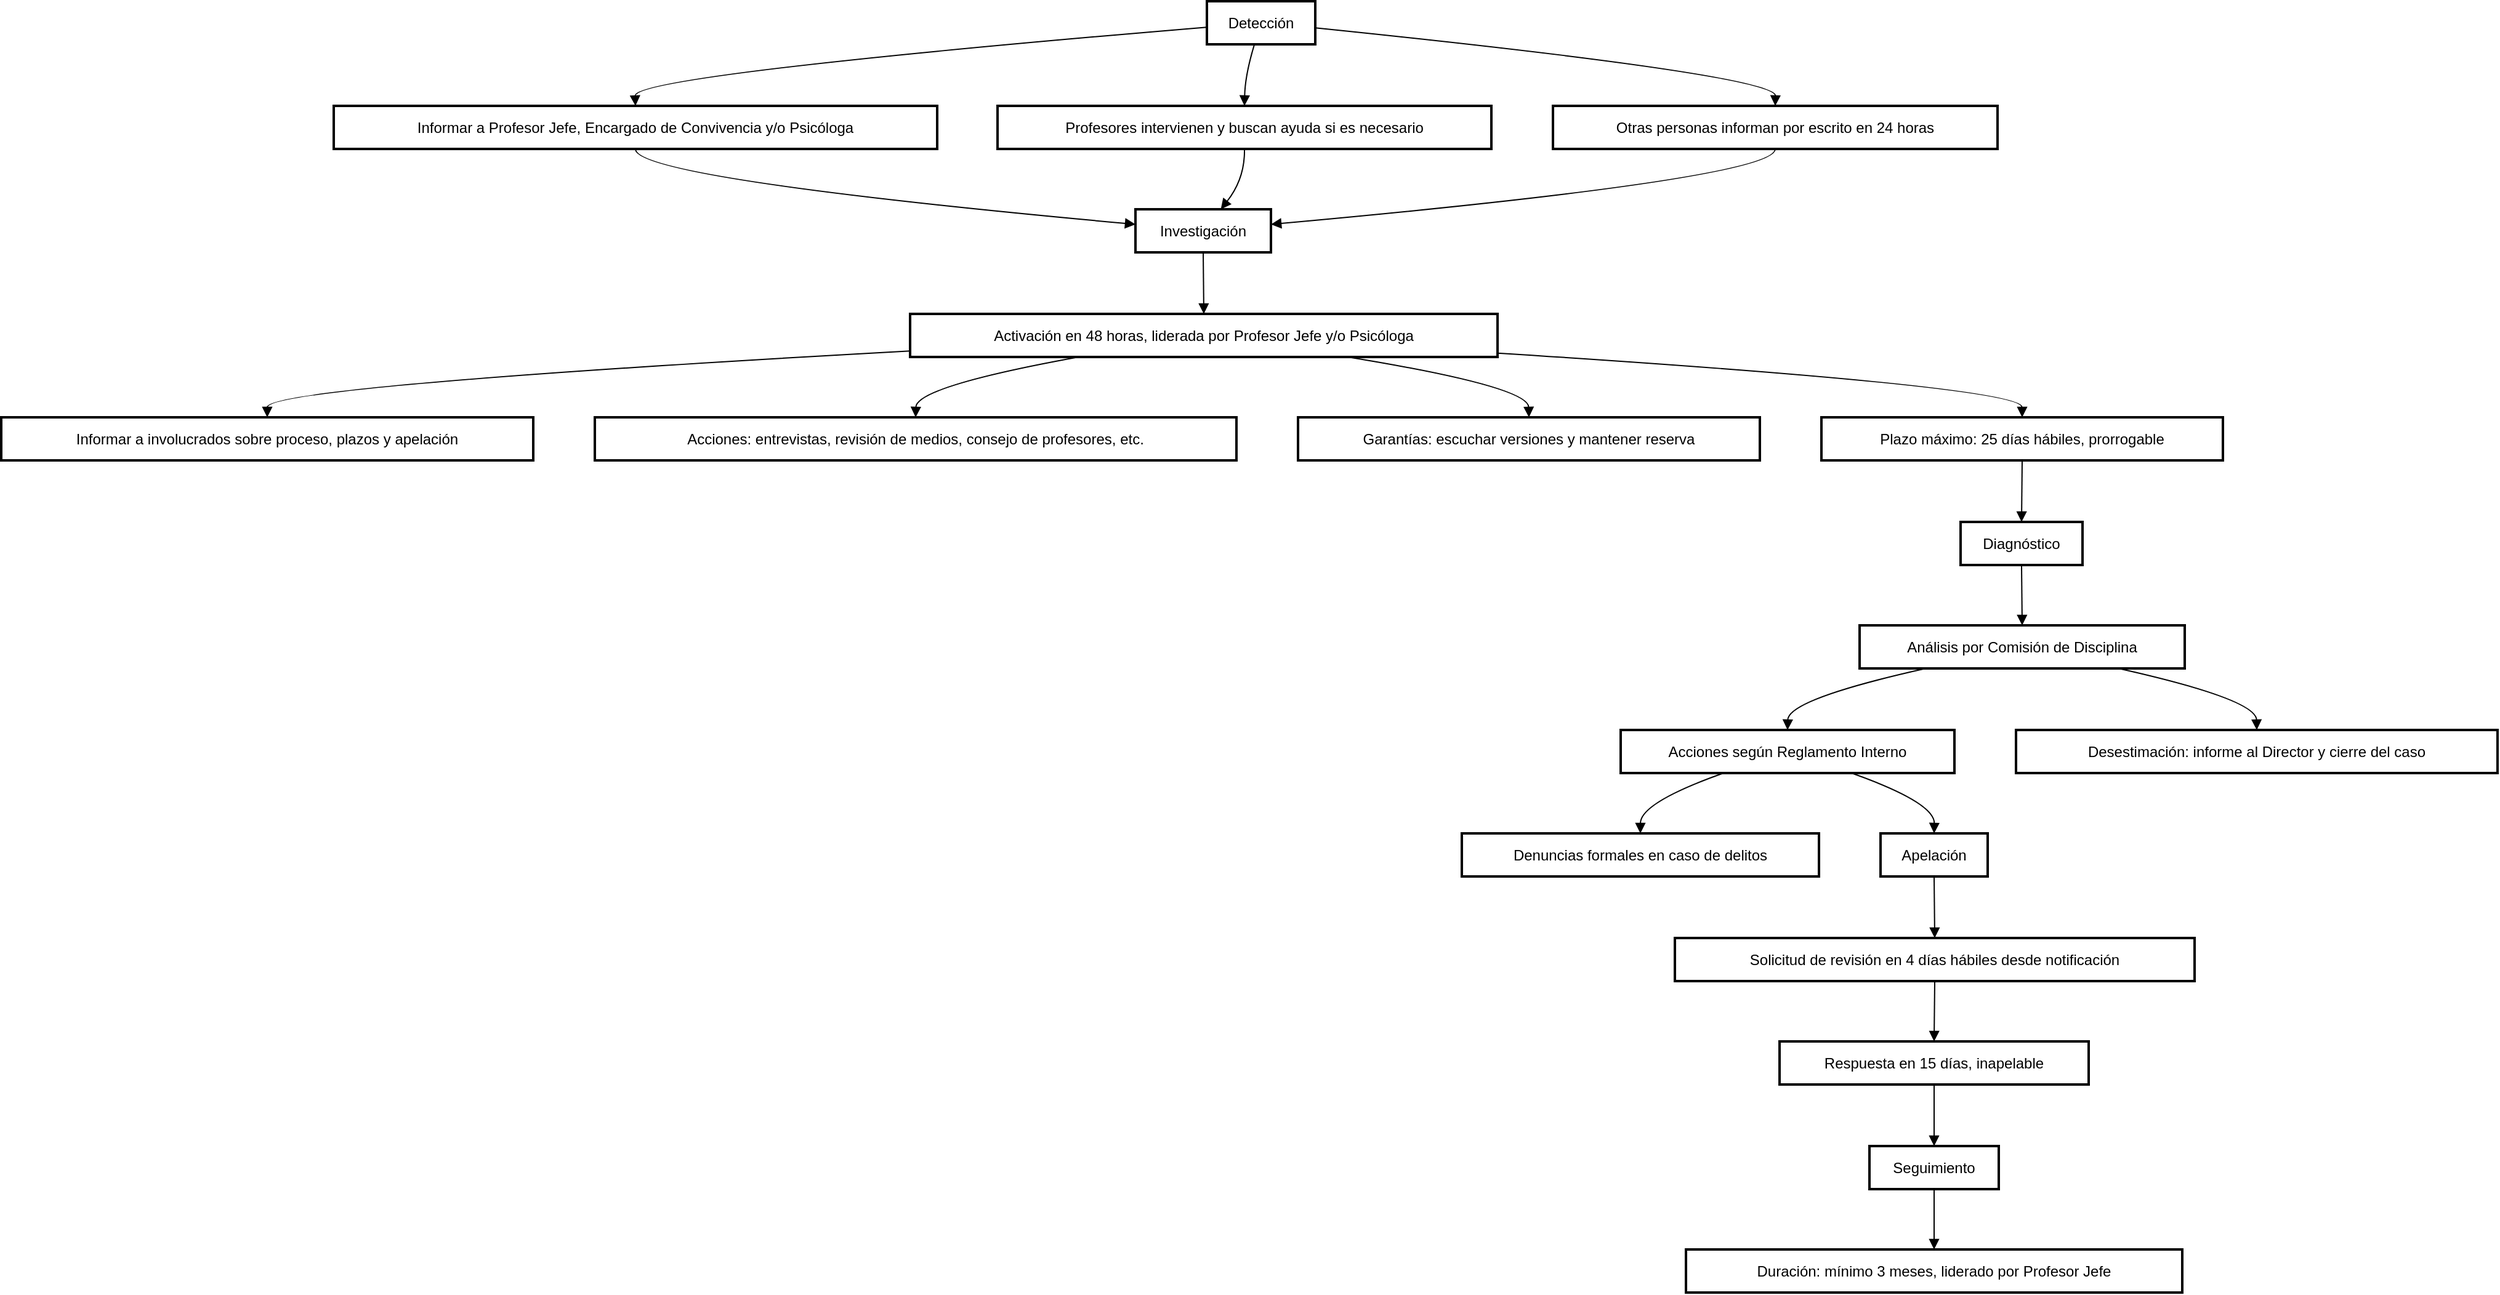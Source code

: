 <mxfile version="24.6.2" type="github">
  <diagram name="Página-1" id="CHmgHFcQjoJUC8SGKFwd">
    <mxGraphModel dx="954" dy="532" grid="1" gridSize="10" guides="1" tooltips="1" connect="1" arrows="1" fold="1" page="1" pageScale="1" pageWidth="827" pageHeight="1169" math="0" shadow="0">
      <root>
        <mxCell id="0" />
        <mxCell id="1" parent="0" />
        <mxCell id="iFfhkrBwozXlXrnomFIY-1" value="Detección" style="whiteSpace=wrap;strokeWidth=2;" vertex="1" parent="1">
          <mxGeometry x="999" y="20" width="88" height="35" as="geometry" />
        </mxCell>
        <mxCell id="iFfhkrBwozXlXrnomFIY-2" value="Informar a Profesor Jefe, Encargado de Convivencia y/o Psicóloga" style="whiteSpace=wrap;strokeWidth=2;" vertex="1" parent="1">
          <mxGeometry x="290" y="105" width="490" height="35" as="geometry" />
        </mxCell>
        <mxCell id="iFfhkrBwozXlXrnomFIY-3" value="Profesores intervienen y buscan ayuda si es necesario" style="whiteSpace=wrap;strokeWidth=2;" vertex="1" parent="1">
          <mxGeometry x="829" y="105" width="401" height="35" as="geometry" />
        </mxCell>
        <mxCell id="iFfhkrBwozXlXrnomFIY-4" value="Otras personas informan por escrito en 24 horas" style="whiteSpace=wrap;strokeWidth=2;" vertex="1" parent="1">
          <mxGeometry x="1280" y="105" width="361" height="35" as="geometry" />
        </mxCell>
        <mxCell id="iFfhkrBwozXlXrnomFIY-5" value="Investigación" style="whiteSpace=wrap;strokeWidth=2;" vertex="1" parent="1">
          <mxGeometry x="941" y="189" width="110" height="35" as="geometry" />
        </mxCell>
        <mxCell id="iFfhkrBwozXlXrnomFIY-6" value="Activación en 48 horas, liderada por Profesor Jefe y/o Psicóloga" style="whiteSpace=wrap;strokeWidth=2;" vertex="1" parent="1">
          <mxGeometry x="758" y="274" width="477" height="35" as="geometry" />
        </mxCell>
        <mxCell id="iFfhkrBwozXlXrnomFIY-7" value="Informar a involucrados sobre proceso, plazos y apelación" style="whiteSpace=wrap;strokeWidth=2;" vertex="1" parent="1">
          <mxGeometry x="20" y="358" width="432" height="35" as="geometry" />
        </mxCell>
        <mxCell id="iFfhkrBwozXlXrnomFIY-8" value="Acciones: entrevistas, revisión de medios, consejo de profesores, etc." style="whiteSpace=wrap;strokeWidth=2;" vertex="1" parent="1">
          <mxGeometry x="502" y="358" width="521" height="35" as="geometry" />
        </mxCell>
        <mxCell id="iFfhkrBwozXlXrnomFIY-9" value="Garantías: escuchar versiones y mantener reserva" style="whiteSpace=wrap;strokeWidth=2;" vertex="1" parent="1">
          <mxGeometry x="1073" y="358" width="375" height="35" as="geometry" />
        </mxCell>
        <mxCell id="iFfhkrBwozXlXrnomFIY-10" value="Plazo máximo: 25 días hábiles, prorrogable" style="whiteSpace=wrap;strokeWidth=2;" vertex="1" parent="1">
          <mxGeometry x="1498" y="358" width="326" height="35" as="geometry" />
        </mxCell>
        <mxCell id="iFfhkrBwozXlXrnomFIY-11" value="Diagnóstico" style="whiteSpace=wrap;strokeWidth=2;" vertex="1" parent="1">
          <mxGeometry x="1611" y="443" width="99" height="35" as="geometry" />
        </mxCell>
        <mxCell id="iFfhkrBwozXlXrnomFIY-12" value="Análisis por Comisión de Disciplina" style="whiteSpace=wrap;strokeWidth=2;" vertex="1" parent="1">
          <mxGeometry x="1529" y="527" width="264" height="35" as="geometry" />
        </mxCell>
        <mxCell id="iFfhkrBwozXlXrnomFIY-13" value="Acciones según Reglamento Interno" style="whiteSpace=wrap;strokeWidth=2;" vertex="1" parent="1">
          <mxGeometry x="1335" y="612" width="271" height="35" as="geometry" />
        </mxCell>
        <mxCell id="iFfhkrBwozXlXrnomFIY-14" value="Denuncias formales en caso de delitos" style="whiteSpace=wrap;strokeWidth=2;" vertex="1" parent="1">
          <mxGeometry x="1206" y="696" width="290" height="35" as="geometry" />
        </mxCell>
        <mxCell id="iFfhkrBwozXlXrnomFIY-15" value="Desestimación: informe al Director y cierre del caso" style="whiteSpace=wrap;strokeWidth=2;" vertex="1" parent="1">
          <mxGeometry x="1656" y="612" width="391" height="35" as="geometry" />
        </mxCell>
        <mxCell id="iFfhkrBwozXlXrnomFIY-16" value="Apelación" style="whiteSpace=wrap;strokeWidth=2;" vertex="1" parent="1">
          <mxGeometry x="1546" y="696" width="87" height="35" as="geometry" />
        </mxCell>
        <mxCell id="iFfhkrBwozXlXrnomFIY-17" value="Solicitud de revisión en 4 días hábiles desde notificación" style="whiteSpace=wrap;strokeWidth=2;" vertex="1" parent="1">
          <mxGeometry x="1379" y="781" width="422" height="35" as="geometry" />
        </mxCell>
        <mxCell id="iFfhkrBwozXlXrnomFIY-18" value="Respuesta en 15 días, inapelable" style="whiteSpace=wrap;strokeWidth=2;" vertex="1" parent="1">
          <mxGeometry x="1464" y="865" width="251" height="35" as="geometry" />
        </mxCell>
        <mxCell id="iFfhkrBwozXlXrnomFIY-19" value="Seguimiento" style="whiteSpace=wrap;strokeWidth=2;" vertex="1" parent="1">
          <mxGeometry x="1537" y="950" width="105" height="35" as="geometry" />
        </mxCell>
        <mxCell id="iFfhkrBwozXlXrnomFIY-20" value="Duración: mínimo 3 meses, liderado por Profesor Jefe" style="whiteSpace=wrap;strokeWidth=2;" vertex="1" parent="1">
          <mxGeometry x="1388" y="1034" width="403" height="35" as="geometry" />
        </mxCell>
        <mxCell id="iFfhkrBwozXlXrnomFIY-21" value="" style="curved=1;startArrow=none;endArrow=block;exitX=0.01;exitY=0.6;entryX=0.5;entryY=-0.01;rounded=0;" edge="1" parent="1" source="iFfhkrBwozXlXrnomFIY-1" target="iFfhkrBwozXlXrnomFIY-2">
          <mxGeometry relative="1" as="geometry">
            <Array as="points">
              <mxPoint x="534" y="80" />
            </Array>
          </mxGeometry>
        </mxCell>
        <mxCell id="iFfhkrBwozXlXrnomFIY-22" value="" style="curved=1;startArrow=none;endArrow=block;exitX=0.44;exitY=0.99;entryX=0.5;entryY=-0.01;rounded=0;" edge="1" parent="1" source="iFfhkrBwozXlXrnomFIY-1" target="iFfhkrBwozXlXrnomFIY-3">
          <mxGeometry relative="1" as="geometry">
            <Array as="points">
              <mxPoint x="1030" y="80" />
            </Array>
          </mxGeometry>
        </mxCell>
        <mxCell id="iFfhkrBwozXlXrnomFIY-23" value="" style="curved=1;startArrow=none;endArrow=block;exitX=1.01;exitY=0.62;entryX=0.5;entryY=-0.01;rounded=0;" edge="1" parent="1" source="iFfhkrBwozXlXrnomFIY-1" target="iFfhkrBwozXlXrnomFIY-4">
          <mxGeometry relative="1" as="geometry">
            <Array as="points">
              <mxPoint x="1461" y="80" />
            </Array>
          </mxGeometry>
        </mxCell>
        <mxCell id="iFfhkrBwozXlXrnomFIY-24" value="" style="curved=1;startArrow=none;endArrow=block;exitX=0.5;exitY=0.97;entryX=0;entryY=0.35;rounded=0;" edge="1" parent="1" source="iFfhkrBwozXlXrnomFIY-2" target="iFfhkrBwozXlXrnomFIY-5">
          <mxGeometry relative="1" as="geometry">
            <Array as="points">
              <mxPoint x="534" y="164" />
            </Array>
          </mxGeometry>
        </mxCell>
        <mxCell id="iFfhkrBwozXlXrnomFIY-25" value="" style="curved=1;startArrow=none;endArrow=block;exitX=0.5;exitY=0.97;entryX=0.63;entryY=0;rounded=0;" edge="1" parent="1" source="iFfhkrBwozXlXrnomFIY-3" target="iFfhkrBwozXlXrnomFIY-5">
          <mxGeometry relative="1" as="geometry">
            <Array as="points">
              <mxPoint x="1030" y="164" />
            </Array>
          </mxGeometry>
        </mxCell>
        <mxCell id="iFfhkrBwozXlXrnomFIY-26" value="" style="curved=1;startArrow=none;endArrow=block;exitX=0.5;exitY=0.97;entryX=1;entryY=0.35;rounded=0;" edge="1" parent="1" source="iFfhkrBwozXlXrnomFIY-4" target="iFfhkrBwozXlXrnomFIY-5">
          <mxGeometry relative="1" as="geometry">
            <Array as="points">
              <mxPoint x="1461" y="164" />
            </Array>
          </mxGeometry>
        </mxCell>
        <mxCell id="iFfhkrBwozXlXrnomFIY-27" value="" style="curved=1;startArrow=none;endArrow=block;exitX=0.5;exitY=0.99;entryX=0.5;entryY=-0.01;rounded=0;" edge="1" parent="1" source="iFfhkrBwozXlXrnomFIY-5" target="iFfhkrBwozXlXrnomFIY-6">
          <mxGeometry relative="1" as="geometry">
            <Array as="points" />
          </mxGeometry>
        </mxCell>
        <mxCell id="iFfhkrBwozXlXrnomFIY-28" value="" style="curved=1;startArrow=none;endArrow=block;exitX=0;exitY=0.86;entryX=0.5;entryY=0;rounded=0;" edge="1" parent="1" source="iFfhkrBwozXlXrnomFIY-6" target="iFfhkrBwozXlXrnomFIY-7">
          <mxGeometry relative="1" as="geometry">
            <Array as="points">
              <mxPoint x="236" y="333" />
            </Array>
          </mxGeometry>
        </mxCell>
        <mxCell id="iFfhkrBwozXlXrnomFIY-29" value="" style="curved=1;startArrow=none;endArrow=block;exitX=0.3;exitY=0.97;entryX=0.5;entryY=0;rounded=0;" edge="1" parent="1" source="iFfhkrBwozXlXrnomFIY-6" target="iFfhkrBwozXlXrnomFIY-8">
          <mxGeometry relative="1" as="geometry">
            <Array as="points">
              <mxPoint x="763" y="333" />
            </Array>
          </mxGeometry>
        </mxCell>
        <mxCell id="iFfhkrBwozXlXrnomFIY-30" value="" style="curved=1;startArrow=none;endArrow=block;exitX=0.73;exitY=0.97;entryX=0.5;entryY=0;rounded=0;" edge="1" parent="1" source="iFfhkrBwozXlXrnomFIY-6" target="iFfhkrBwozXlXrnomFIY-9">
          <mxGeometry relative="1" as="geometry">
            <Array as="points">
              <mxPoint x="1260" y="333" />
            </Array>
          </mxGeometry>
        </mxCell>
        <mxCell id="iFfhkrBwozXlXrnomFIY-31" value="" style="curved=1;startArrow=none;endArrow=block;exitX=1;exitY=0.91;entryX=0.5;entryY=0;rounded=0;" edge="1" parent="1" source="iFfhkrBwozXlXrnomFIY-6" target="iFfhkrBwozXlXrnomFIY-10">
          <mxGeometry relative="1" as="geometry">
            <Array as="points">
              <mxPoint x="1661" y="333" />
            </Array>
          </mxGeometry>
        </mxCell>
        <mxCell id="iFfhkrBwozXlXrnomFIY-32" value="" style="curved=1;startArrow=none;endArrow=block;exitX=0.5;exitY=0.99;entryX=0.5;entryY=-0.01;rounded=0;" edge="1" parent="1" source="iFfhkrBwozXlXrnomFIY-10" target="iFfhkrBwozXlXrnomFIY-11">
          <mxGeometry relative="1" as="geometry">
            <Array as="points" />
          </mxGeometry>
        </mxCell>
        <mxCell id="iFfhkrBwozXlXrnomFIY-33" value="" style="curved=1;startArrow=none;endArrow=block;exitX=0.5;exitY=0.97;entryX=0.5;entryY=0;rounded=0;" edge="1" parent="1" source="iFfhkrBwozXlXrnomFIY-11" target="iFfhkrBwozXlXrnomFIY-12">
          <mxGeometry relative="1" as="geometry">
            <Array as="points" />
          </mxGeometry>
        </mxCell>
        <mxCell id="iFfhkrBwozXlXrnomFIY-34" value="" style="curved=1;startArrow=none;endArrow=block;exitX=0.21;exitY=0.99;entryX=0.5;entryY=-0.01;rounded=0;" edge="1" parent="1" source="iFfhkrBwozXlXrnomFIY-12" target="iFfhkrBwozXlXrnomFIY-13">
          <mxGeometry relative="1" as="geometry">
            <Array as="points">
              <mxPoint x="1471" y="587" />
            </Array>
          </mxGeometry>
        </mxCell>
        <mxCell id="iFfhkrBwozXlXrnomFIY-35" value="" style="curved=1;startArrow=none;endArrow=block;exitX=0.32;exitY=0.97;entryX=0.5;entryY=0;rounded=0;" edge="1" parent="1" source="iFfhkrBwozXlXrnomFIY-13" target="iFfhkrBwozXlXrnomFIY-14">
          <mxGeometry relative="1" as="geometry">
            <Array as="points">
              <mxPoint x="1351" y="671" />
            </Array>
          </mxGeometry>
        </mxCell>
        <mxCell id="iFfhkrBwozXlXrnomFIY-36" value="" style="curved=1;startArrow=none;endArrow=block;exitX=0.79;exitY=0.99;entryX=0.5;entryY=-0.01;rounded=0;" edge="1" parent="1" source="iFfhkrBwozXlXrnomFIY-12" target="iFfhkrBwozXlXrnomFIY-15">
          <mxGeometry relative="1" as="geometry">
            <Array as="points">
              <mxPoint x="1851" y="587" />
            </Array>
          </mxGeometry>
        </mxCell>
        <mxCell id="iFfhkrBwozXlXrnomFIY-37" value="" style="curved=1;startArrow=none;endArrow=block;exitX=0.68;exitY=0.97;entryX=0.5;entryY=0;rounded=0;" edge="1" parent="1" source="iFfhkrBwozXlXrnomFIY-13" target="iFfhkrBwozXlXrnomFIY-16">
          <mxGeometry relative="1" as="geometry">
            <Array as="points">
              <mxPoint x="1590" y="671" />
            </Array>
          </mxGeometry>
        </mxCell>
        <mxCell id="iFfhkrBwozXlXrnomFIY-38" value="" style="curved=1;startArrow=none;endArrow=block;exitX=0.5;exitY=0.99;entryX=0.5;entryY=-0.01;rounded=0;" edge="1" parent="1" source="iFfhkrBwozXlXrnomFIY-16" target="iFfhkrBwozXlXrnomFIY-17">
          <mxGeometry relative="1" as="geometry">
            <Array as="points" />
          </mxGeometry>
        </mxCell>
        <mxCell id="iFfhkrBwozXlXrnomFIY-39" value="" style="curved=1;startArrow=none;endArrow=block;exitX=0.5;exitY=0.97;entryX=0.5;entryY=0;rounded=0;" edge="1" parent="1" source="iFfhkrBwozXlXrnomFIY-17" target="iFfhkrBwozXlXrnomFIY-18">
          <mxGeometry relative="1" as="geometry">
            <Array as="points" />
          </mxGeometry>
        </mxCell>
        <mxCell id="iFfhkrBwozXlXrnomFIY-40" value="" style="curved=1;startArrow=none;endArrow=block;exitX=0.5;exitY=0.99;entryX=0.5;entryY=-0.01;rounded=0;" edge="1" parent="1" source="iFfhkrBwozXlXrnomFIY-18" target="iFfhkrBwozXlXrnomFIY-19">
          <mxGeometry relative="1" as="geometry">
            <Array as="points" />
          </mxGeometry>
        </mxCell>
        <mxCell id="iFfhkrBwozXlXrnomFIY-41" value="" style="curved=1;startArrow=none;endArrow=block;exitX=0.5;exitY=0.97;entryX=0.5;entryY=0;rounded=0;" edge="1" parent="1" source="iFfhkrBwozXlXrnomFIY-19" target="iFfhkrBwozXlXrnomFIY-20">
          <mxGeometry relative="1" as="geometry">
            <Array as="points" />
          </mxGeometry>
        </mxCell>
      </root>
    </mxGraphModel>
  </diagram>
</mxfile>
